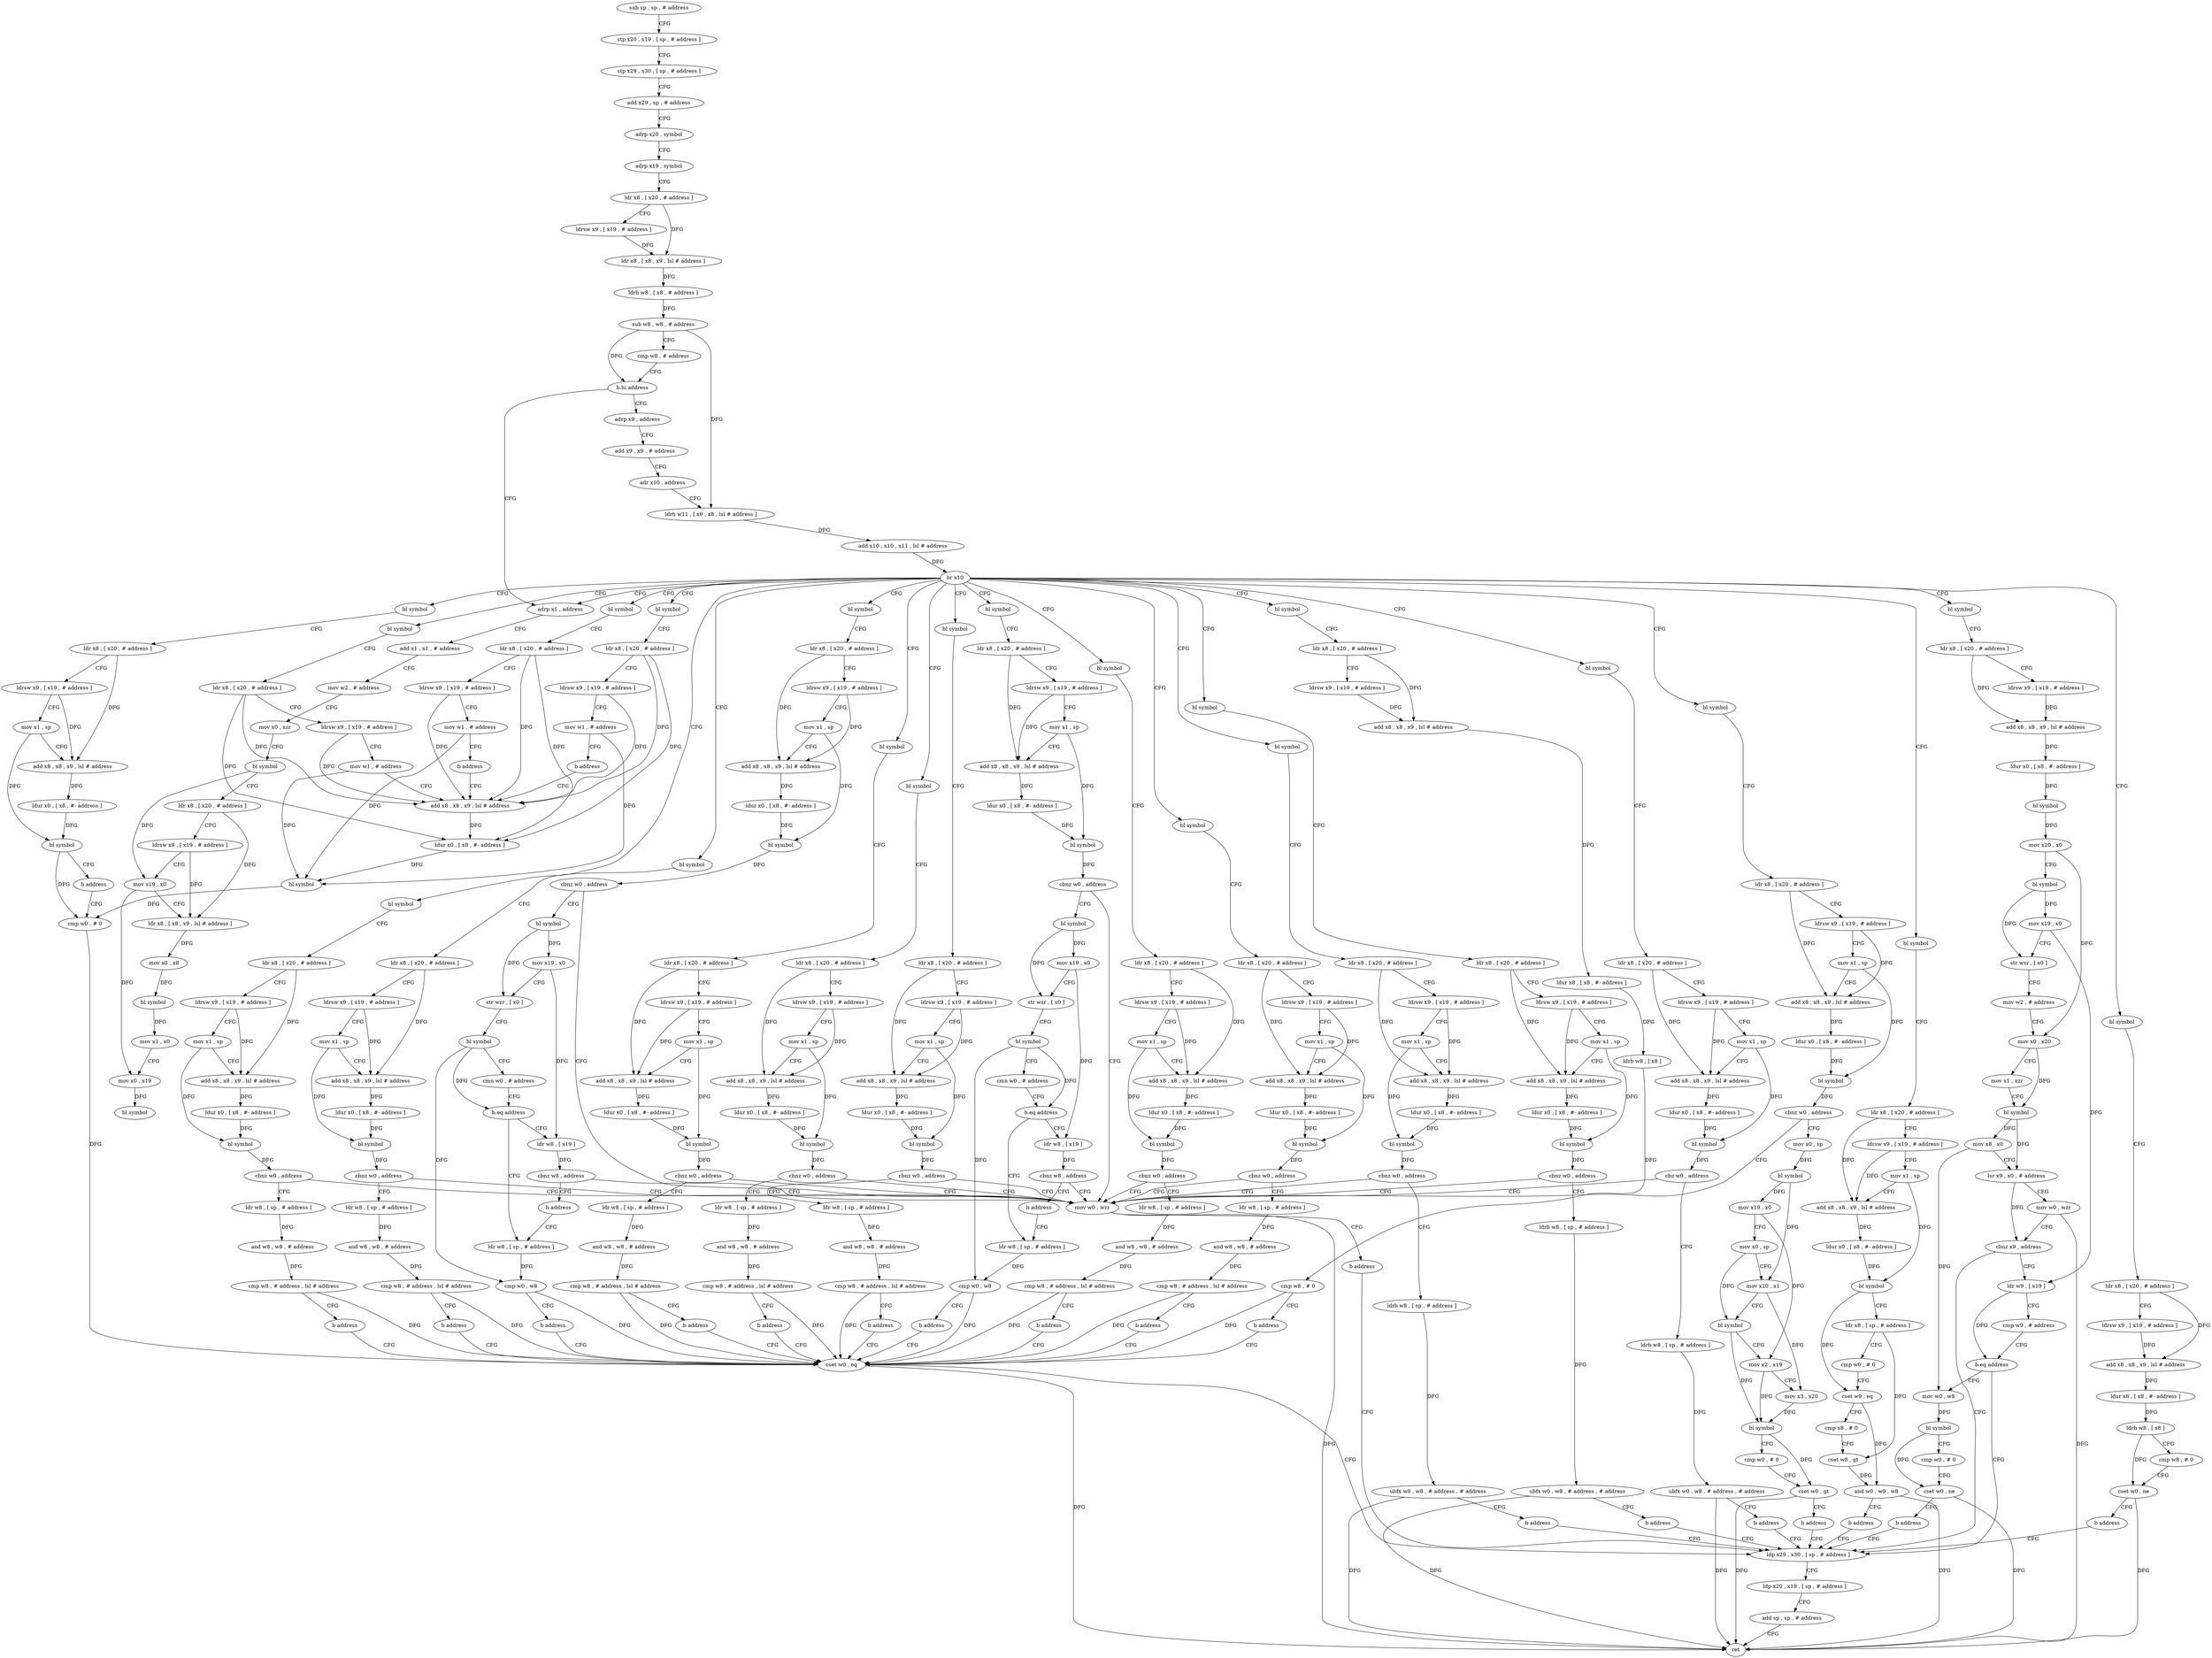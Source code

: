 digraph "func" {
"4202080" [label = "sub sp , sp , # address" ]
"4202084" [label = "stp x20 , x19 , [ sp , # address ]" ]
"4202088" [label = "stp x29 , x30 , [ sp , # address ]" ]
"4202092" [label = "add x29 , sp , # address" ]
"4202096" [label = "adrp x20 , symbol" ]
"4202100" [label = "adrp x19 , symbol" ]
"4202104" [label = "ldr x8 , [ x20 , # address ]" ]
"4202108" [label = "ldrsw x9 , [ x19 , # address ]" ]
"4202112" [label = "ldr x8 , [ x8 , x9 , lsl # address ]" ]
"4202116" [label = "ldrb w8 , [ x8 , # address ]" ]
"4202120" [label = "sub w8 , w8 , # address" ]
"4202124" [label = "cmp w8 , # address" ]
"4202128" [label = "b.hi address" ]
"4203224" [label = "adrp x1 , address" ]
"4202132" [label = "adrp x9 , address" ]
"4203228" [label = "add x1 , x1 , # address" ]
"4203232" [label = "mov w2 , # address" ]
"4203236" [label = "mov x0 , xzr" ]
"4203240" [label = "bl symbol" ]
"4203244" [label = "ldr x8 , [ x20 , # address ]" ]
"4203248" [label = "ldrsw x9 , [ x19 , # address ]" ]
"4203252" [label = "mov x19 , x0" ]
"4203256" [label = "ldr x8 , [ x8 , x9 , lsl # address ]" ]
"4203260" [label = "mov x0 , x8" ]
"4203264" [label = "bl symbol" ]
"4203268" [label = "mov x1 , x0" ]
"4203272" [label = "mov x0 , x19" ]
"4203276" [label = "bl symbol" ]
"4202136" [label = "add x9 , x9 , # address" ]
"4202140" [label = "adr x10 , address" ]
"4202144" [label = "ldrh w11 , [ x9 , x8 , lsl # address ]" ]
"4202148" [label = "add x10 , x10 , x11 , lsl # address" ]
"4202152" [label = "br x10" ]
"4202156" [label = "bl symbol" ]
"4202204" [label = "bl symbol" ]
"4202236" [label = "bl symbol" ]
"4202280" [label = "bl symbol" ]
"4202324" [label = "bl symbol" ]
"4202392" [label = "bl symbol" ]
"4202472" [label = "bl symbol" ]
"4202540" [label = "bl symbol" ]
"4202588" [label = "bl symbol" ]
"4202636" [label = "bl symbol" ]
"4202684" [label = "bl symbol" ]
"4202732" [label = "bl symbol" ]
"4202780" [label = "bl symbol" ]
"4202816" [label = "bl symbol" ]
"4202836" [label = "bl symbol" ]
"4202940" [label = "bl symbol" ]
"4202960" [label = "bl symbol" ]
"4202992" [label = "bl symbol" ]
"4203040" [label = "bl symbol" ]
"4203080" [label = "bl symbol" ]
"4203136" [label = "bl symbol" ]
"4202160" [label = "ldr x8 , [ x20 , # address ]" ]
"4202164" [label = "ldrsw x9 , [ x19 , # address ]" ]
"4202168" [label = "mov x1 , sp" ]
"4202172" [label = "add x8 , x8 , x9 , lsl # address" ]
"4202176" [label = "ldur x0 , [ x8 , #- address ]" ]
"4202180" [label = "bl symbol" ]
"4202184" [label = "cbnz w0 , address" ]
"4203072" [label = "mov w0 , wzr" ]
"4202188" [label = "ldr w8 , [ sp , # address ]" ]
"4202208" [label = "ldr x8 , [ x20 , # address ]" ]
"4202212" [label = "ldrsw x9 , [ x19 , # address ]" ]
"4202216" [label = "mov x1 , sp" ]
"4202220" [label = "add x8 , x8 , x9 , lsl # address" ]
"4202224" [label = "ldur x0 , [ x8 , #- address ]" ]
"4202228" [label = "bl symbol" ]
"4202232" [label = "b address" ]
"4203164" [label = "cmp w0 , # 0" ]
"4202240" [label = "ldr x8 , [ x20 , # address ]" ]
"4202244" [label = "ldrsw x9 , [ x19 , # address ]" ]
"4202248" [label = "mov x1 , sp" ]
"4202252" [label = "add x8 , x8 , x9 , lsl # address" ]
"4202256" [label = "ldur x0 , [ x8 , #- address ]" ]
"4202260" [label = "bl symbol" ]
"4202264" [label = "cbnz w0 , address" ]
"4202268" [label = "ldrb w8 , [ sp , # address ]" ]
"4202284" [label = "ldr x8 , [ x20 , # address ]" ]
"4202288" [label = "ldrsw x9 , [ x19 , # address ]" ]
"4202292" [label = "mov x1 , sp" ]
"4202296" [label = "add x8 , x8 , x9 , lsl # address" ]
"4202300" [label = "ldur x0 , [ x8 , #- address ]" ]
"4202304" [label = "bl symbol" ]
"4202308" [label = "cbnz w0 , address" ]
"4202312" [label = "ldrb w8 , [ sp , # address ]" ]
"4202328" [label = "ldr x8 , [ x20 , # address ]" ]
"4202332" [label = "ldrsw x9 , [ x19 , # address ]" ]
"4202336" [label = "mov x1 , sp" ]
"4202340" [label = "add x8 , x8 , x9 , lsl # address" ]
"4202344" [label = "ldur x0 , [ x8 , #- address ]" ]
"4202348" [label = "bl symbol" ]
"4202352" [label = "cbnz w0 , address" ]
"4202356" [label = "bl symbol" ]
"4202396" [label = "ldr x8 , [ x20 , # address ]" ]
"4202400" [label = "ldrsw x9 , [ x19 , # address ]" ]
"4202404" [label = "mov x1 , sp" ]
"4202408" [label = "add x8 , x8 , x9 , lsl # address" ]
"4202412" [label = "ldur x0 , [ x8 , #- address ]" ]
"4202416" [label = "bl symbol" ]
"4202420" [label = "cbnz w0 , address" ]
"4202424" [label = "mov x0 , sp" ]
"4202476" [label = "ldr x8 , [ x20 , # address ]" ]
"4202480" [label = "ldrsw x9 , [ x19 , # address ]" ]
"4202484" [label = "mov x1 , sp" ]
"4202488" [label = "add x8 , x8 , x9 , lsl # address" ]
"4202492" [label = "ldur x0 , [ x8 , #- address ]" ]
"4202496" [label = "bl symbol" ]
"4202500" [label = "cbnz w0 , address" ]
"4202504" [label = "bl symbol" ]
"4202544" [label = "ldr x8 , [ x20 , # address ]" ]
"4202548" [label = "ldrsw x9 , [ x19 , # address ]" ]
"4202552" [label = "mov x1 , sp" ]
"4202556" [label = "add x8 , x8 , x9 , lsl # address" ]
"4202560" [label = "ldur x0 , [ x8 , #- address ]" ]
"4202564" [label = "bl symbol" ]
"4202568" [label = "cbnz w0 , address" ]
"4202572" [label = "ldr w8 , [ sp , # address ]" ]
"4202592" [label = "ldr x8 , [ x20 , # address ]" ]
"4202596" [label = "ldrsw x9 , [ x19 , # address ]" ]
"4202600" [label = "mov x1 , sp" ]
"4202604" [label = "add x8 , x8 , x9 , lsl # address" ]
"4202608" [label = "ldur x0 , [ x8 , #- address ]" ]
"4202612" [label = "bl symbol" ]
"4202616" [label = "cbnz w0 , address" ]
"4202620" [label = "ldr w8 , [ sp , # address ]" ]
"4202640" [label = "ldr x8 , [ x20 , # address ]" ]
"4202644" [label = "ldrsw x9 , [ x19 , # address ]" ]
"4202648" [label = "mov x1 , sp" ]
"4202652" [label = "add x8 , x8 , x9 , lsl # address" ]
"4202656" [label = "ldur x0 , [ x8 , #- address ]" ]
"4202660" [label = "bl symbol" ]
"4202664" [label = "cbnz w0 , address" ]
"4202668" [label = "ldr w8 , [ sp , # address ]" ]
"4202688" [label = "ldr x8 , [ x20 , # address ]" ]
"4202692" [label = "ldrsw x9 , [ x19 , # address ]" ]
"4202696" [label = "mov x1 , sp" ]
"4202700" [label = "add x8 , x8 , x9 , lsl # address" ]
"4202704" [label = "ldur x0 , [ x8 , #- address ]" ]
"4202708" [label = "bl symbol" ]
"4202712" [label = "cbnz w0 , address" ]
"4202716" [label = "ldr w8 , [ sp , # address ]" ]
"4202736" [label = "ldr x8 , [ x20 , # address ]" ]
"4202740" [label = "ldrsw x9 , [ x19 , # address ]" ]
"4202744" [label = "mov x1 , sp" ]
"4202748" [label = "add x8 , x8 , x9 , lsl # address" ]
"4202752" [label = "ldur x0 , [ x8 , #- address ]" ]
"4202756" [label = "bl symbol" ]
"4202760" [label = "cbnz w0 , address" ]
"4202764" [label = "ldr w8 , [ sp , # address ]" ]
"4202784" [label = "ldr x8 , [ x20 , # address ]" ]
"4202788" [label = "ldrsw x9 , [ x19 , # address ]" ]
"4202792" [label = "add x8 , x8 , x9 , lsl # address" ]
"4202796" [label = "ldur x8 , [ x8 , #- address ]" ]
"4202800" [label = "ldrb w8 , [ x8 ]" ]
"4202804" [label = "cmp w8 , # 0" ]
"4202808" [label = "cset w0 , ne" ]
"4202812" [label = "b address" ]
"4203172" [label = "ldp x29 , x30 , [ sp , # address ]" ]
"4202820" [label = "ldr x8 , [ x20 , # address ]" ]
"4202824" [label = "ldrsw x9 , [ x19 , # address ]" ]
"4202828" [label = "mov w1 , # address" ]
"4202832" [label = "b address" ]
"4203152" [label = "add x8 , x8 , x9 , lsl # address" ]
"4202840" [label = "ldr x8 , [ x20 , # address ]" ]
"4202844" [label = "ldrsw x9 , [ x19 , # address ]" ]
"4202848" [label = "add x8 , x8 , x9 , lsl # address" ]
"4202852" [label = "ldur x0 , [ x8 , #- address ]" ]
"4202856" [label = "bl symbol" ]
"4202860" [label = "mov x20 , x0" ]
"4202864" [label = "bl symbol" ]
"4202868" [label = "mov x19 , x0" ]
"4202872" [label = "str wzr , [ x0 ]" ]
"4202876" [label = "mov w2 , # address" ]
"4202880" [label = "mov x0 , x20" ]
"4202884" [label = "mov x1 , xzr" ]
"4202888" [label = "bl symbol" ]
"4202892" [label = "mov x8 , x0" ]
"4202896" [label = "lsr x9 , x0 , # address" ]
"4202900" [label = "mov w0 , wzr" ]
"4202904" [label = "cbnz x9 , address" ]
"4202908" [label = "ldr w9 , [ x19 ]" ]
"4202944" [label = "ldr x8 , [ x20 , # address ]" ]
"4202948" [label = "ldrsw x9 , [ x19 , # address ]" ]
"4202952" [label = "mov w1 , # address" ]
"4202956" [label = "b address" ]
"4202964" [label = "ldr x8 , [ x20 , # address ]" ]
"4202968" [label = "ldrsw x9 , [ x19 , # address ]" ]
"4202972" [label = "add x8 , x8 , x9 , lsl # address" ]
"4202976" [label = "ldur x8 , [ x8 , #- address ]" ]
"4202980" [label = "ldrb w8 , [ x8 ]" ]
"4202984" [label = "cmp w8 , # 0" ]
"4202988" [label = "b address" ]
"4203168" [label = "cset w0 , eq" ]
"4202996" [label = "ldr x8 , [ x20 , # address ]" ]
"4203000" [label = "ldrsw x9 , [ x19 , # address ]" ]
"4203004" [label = "mov x1 , sp" ]
"4203008" [label = "add x8 , x8 , x9 , lsl # address" ]
"4203012" [label = "ldur x0 , [ x8 , #- address ]" ]
"4203016" [label = "bl symbol" ]
"4203020" [label = "cbnz w0 , address" ]
"4203024" [label = "ldr w8 , [ sp , # address ]" ]
"4203044" [label = "ldr x8 , [ x20 , # address ]" ]
"4203048" [label = "ldrsw x9 , [ x19 , # address ]" ]
"4203052" [label = "mov x1 , sp" ]
"4203056" [label = "add x8 , x8 , x9 , lsl # address" ]
"4203060" [label = "ldur x0 , [ x8 , #- address ]" ]
"4203064" [label = "bl symbol" ]
"4203068" [label = "cbz w0 , address" ]
"4203188" [label = "ldrb w8 , [ sp , # address ]" ]
"4203084" [label = "ldr x8 , [ x20 , # address ]" ]
"4203088" [label = "ldrsw x9 , [ x19 , # address ]" ]
"4203092" [label = "mov x1 , sp" ]
"4203096" [label = "add x8 , x8 , x9 , lsl # address" ]
"4203100" [label = "ldur x0 , [ x8 , #- address ]" ]
"4203104" [label = "bl symbol" ]
"4203108" [label = "ldr x8 , [ sp , # address ]" ]
"4203112" [label = "cmp w0 , # 0" ]
"4203116" [label = "cset w9 , eq" ]
"4203120" [label = "cmp x8 , # 0" ]
"4203124" [label = "cset w8 , gt" ]
"4203128" [label = "and w0 , w9 , w8" ]
"4203132" [label = "b address" ]
"4203140" [label = "ldr x8 , [ x20 , # address ]" ]
"4203144" [label = "ldrsw x9 , [ x19 , # address ]" ]
"4203148" [label = "mov w1 , # address" ]
"4203076" [label = "b address" ]
"4202192" [label = "and w8 , w8 , # address" ]
"4202196" [label = "cmp w8 , # address , lsl # address" ]
"4202200" [label = "b address" ]
"4202272" [label = "ubfx w0 , w8 , # address , # address" ]
"4202276" [label = "b address" ]
"4202316" [label = "ubfx w0 , w8 , # address , # address" ]
"4202320" [label = "b address" ]
"4202360" [label = "mov x19 , x0" ]
"4202364" [label = "str wzr , [ x0 ]" ]
"4202368" [label = "bl symbol" ]
"4202372" [label = "cmn w0 , # address" ]
"4202376" [label = "b.eq address" ]
"4203200" [label = "ldr w8 , [ x19 ]" ]
"4202380" [label = "ldr w8 , [ sp , # address ]" ]
"4202428" [label = "bl symbol" ]
"4202432" [label = "mov x19 , x0" ]
"4202436" [label = "mov x0 , sp" ]
"4202440" [label = "mov x20 , x1" ]
"4202444" [label = "bl symbol" ]
"4202448" [label = "mov x2 , x19" ]
"4202452" [label = "mov x3 , x20" ]
"4202456" [label = "bl symbol" ]
"4202460" [label = "cmp w0 , # 0" ]
"4202464" [label = "cset w0 , gt" ]
"4202468" [label = "b address" ]
"4202508" [label = "mov x19 , x0" ]
"4202512" [label = "str wzr , [ x0 ]" ]
"4202516" [label = "bl symbol" ]
"4202520" [label = "cmn w0 , # address" ]
"4202524" [label = "b.eq address" ]
"4203212" [label = "ldr w8 , [ x19 ]" ]
"4202528" [label = "ldr w8 , [ sp , # address ]" ]
"4202576" [label = "and w8 , w8 , # address" ]
"4202580" [label = "cmp w8 , # address , lsl # address" ]
"4202584" [label = "b address" ]
"4202624" [label = "and w8 , w8 , # address" ]
"4202628" [label = "cmp w8 , # address , lsl # address" ]
"4202632" [label = "b address" ]
"4202672" [label = "and w8 , w8 , # address" ]
"4202676" [label = "cmp w8 , # address , lsl # address" ]
"4202680" [label = "b address" ]
"4202720" [label = "and w8 , w8 , # address" ]
"4202724" [label = "cmp w8 , # address , lsl # address" ]
"4202728" [label = "b address" ]
"4202768" [label = "and w8 , w8 , # address" ]
"4202772" [label = "cmp w8 , # address , lsl # address" ]
"4202776" [label = "b address" ]
"4203176" [label = "ldp x20 , x19 , [ sp , # address ]" ]
"4203180" [label = "add sp , sp , # address" ]
"4203184" [label = "ret" ]
"4203156" [label = "ldur x0 , [ x8 , #- address ]" ]
"4203160" [label = "bl symbol" ]
"4202912" [label = "cmp w9 , # address" ]
"4202916" [label = "b.eq address" ]
"4202920" [label = "mov w0 , w8" ]
"4203028" [label = "and w8 , w8 , # address" ]
"4203032" [label = "cmp w8 , # address , lsl # address" ]
"4203036" [label = "b address" ]
"4203192" [label = "ubfx w0 , w8 , # address , # address" ]
"4203196" [label = "b address" ]
"4203204" [label = "cbnz w8 , address" ]
"4203208" [label = "b address" ]
"4202384" [label = "cmp w0 , w8" ]
"4202388" [label = "b address" ]
"4203216" [label = "cbnz w8 , address" ]
"4203220" [label = "b address" ]
"4202532" [label = "cmp w0 , w8" ]
"4202536" [label = "b address" ]
"4202924" [label = "bl symbol" ]
"4202928" [label = "cmp w0 , # 0" ]
"4202932" [label = "cset w0 , ne" ]
"4202936" [label = "b address" ]
"4202080" -> "4202084" [ label = "CFG" ]
"4202084" -> "4202088" [ label = "CFG" ]
"4202088" -> "4202092" [ label = "CFG" ]
"4202092" -> "4202096" [ label = "CFG" ]
"4202096" -> "4202100" [ label = "CFG" ]
"4202100" -> "4202104" [ label = "CFG" ]
"4202104" -> "4202108" [ label = "CFG" ]
"4202104" -> "4202112" [ label = "DFG" ]
"4202108" -> "4202112" [ label = "DFG" ]
"4202112" -> "4202116" [ label = "DFG" ]
"4202116" -> "4202120" [ label = "DFG" ]
"4202120" -> "4202124" [ label = "CFG" ]
"4202120" -> "4202128" [ label = "DFG" ]
"4202120" -> "4202144" [ label = "DFG" ]
"4202124" -> "4202128" [ label = "CFG" ]
"4202128" -> "4203224" [ label = "CFG" ]
"4202128" -> "4202132" [ label = "CFG" ]
"4203224" -> "4203228" [ label = "CFG" ]
"4202132" -> "4202136" [ label = "CFG" ]
"4203228" -> "4203232" [ label = "CFG" ]
"4203232" -> "4203236" [ label = "CFG" ]
"4203236" -> "4203240" [ label = "CFG" ]
"4203240" -> "4203244" [ label = "CFG" ]
"4203240" -> "4203252" [ label = "DFG" ]
"4203244" -> "4203248" [ label = "CFG" ]
"4203244" -> "4203256" [ label = "DFG" ]
"4203248" -> "4203252" [ label = "CFG" ]
"4203248" -> "4203256" [ label = "DFG" ]
"4203252" -> "4203256" [ label = "CFG" ]
"4203252" -> "4203272" [ label = "DFG" ]
"4203256" -> "4203260" [ label = "DFG" ]
"4203260" -> "4203264" [ label = "DFG" ]
"4203264" -> "4203268" [ label = "DFG" ]
"4203268" -> "4203272" [ label = "CFG" ]
"4203272" -> "4203276" [ label = "DFG" ]
"4202136" -> "4202140" [ label = "CFG" ]
"4202140" -> "4202144" [ label = "CFG" ]
"4202144" -> "4202148" [ label = "DFG" ]
"4202148" -> "4202152" [ label = "DFG" ]
"4202152" -> "4202156" [ label = "CFG" ]
"4202152" -> "4202204" [ label = "CFG" ]
"4202152" -> "4202236" [ label = "CFG" ]
"4202152" -> "4202280" [ label = "CFG" ]
"4202152" -> "4202324" [ label = "CFG" ]
"4202152" -> "4202392" [ label = "CFG" ]
"4202152" -> "4202472" [ label = "CFG" ]
"4202152" -> "4202540" [ label = "CFG" ]
"4202152" -> "4202588" [ label = "CFG" ]
"4202152" -> "4202636" [ label = "CFG" ]
"4202152" -> "4202684" [ label = "CFG" ]
"4202152" -> "4202732" [ label = "CFG" ]
"4202152" -> "4202780" [ label = "CFG" ]
"4202152" -> "4202816" [ label = "CFG" ]
"4202152" -> "4202836" [ label = "CFG" ]
"4202152" -> "4202940" [ label = "CFG" ]
"4202152" -> "4202960" [ label = "CFG" ]
"4202152" -> "4202992" [ label = "CFG" ]
"4202152" -> "4203040" [ label = "CFG" ]
"4202152" -> "4203080" [ label = "CFG" ]
"4202152" -> "4203136" [ label = "CFG" ]
"4202152" -> "4203224" [ label = "CFG" ]
"4202156" -> "4202160" [ label = "CFG" ]
"4202204" -> "4202208" [ label = "CFG" ]
"4202236" -> "4202240" [ label = "CFG" ]
"4202280" -> "4202284" [ label = "CFG" ]
"4202324" -> "4202328" [ label = "CFG" ]
"4202392" -> "4202396" [ label = "CFG" ]
"4202472" -> "4202476" [ label = "CFG" ]
"4202540" -> "4202544" [ label = "CFG" ]
"4202588" -> "4202592" [ label = "CFG" ]
"4202636" -> "4202640" [ label = "CFG" ]
"4202684" -> "4202688" [ label = "CFG" ]
"4202732" -> "4202736" [ label = "CFG" ]
"4202780" -> "4202784" [ label = "CFG" ]
"4202816" -> "4202820" [ label = "CFG" ]
"4202836" -> "4202840" [ label = "CFG" ]
"4202940" -> "4202944" [ label = "CFG" ]
"4202960" -> "4202964" [ label = "CFG" ]
"4202992" -> "4202996" [ label = "CFG" ]
"4203040" -> "4203044" [ label = "CFG" ]
"4203080" -> "4203084" [ label = "CFG" ]
"4203136" -> "4203140" [ label = "CFG" ]
"4202160" -> "4202164" [ label = "CFG" ]
"4202160" -> "4202172" [ label = "DFG" ]
"4202164" -> "4202168" [ label = "CFG" ]
"4202164" -> "4202172" [ label = "DFG" ]
"4202168" -> "4202172" [ label = "CFG" ]
"4202168" -> "4202180" [ label = "DFG" ]
"4202172" -> "4202176" [ label = "DFG" ]
"4202176" -> "4202180" [ label = "DFG" ]
"4202180" -> "4202184" [ label = "DFG" ]
"4202184" -> "4203072" [ label = "CFG" ]
"4202184" -> "4202188" [ label = "CFG" ]
"4203072" -> "4203076" [ label = "CFG" ]
"4203072" -> "4203184" [ label = "DFG" ]
"4202188" -> "4202192" [ label = "DFG" ]
"4202208" -> "4202212" [ label = "CFG" ]
"4202208" -> "4202220" [ label = "DFG" ]
"4202212" -> "4202216" [ label = "CFG" ]
"4202212" -> "4202220" [ label = "DFG" ]
"4202216" -> "4202220" [ label = "CFG" ]
"4202216" -> "4202228" [ label = "DFG" ]
"4202220" -> "4202224" [ label = "DFG" ]
"4202224" -> "4202228" [ label = "DFG" ]
"4202228" -> "4202232" [ label = "CFG" ]
"4202228" -> "4203164" [ label = "DFG" ]
"4202232" -> "4203164" [ label = "CFG" ]
"4203164" -> "4203168" [ label = "DFG" ]
"4202240" -> "4202244" [ label = "CFG" ]
"4202240" -> "4202252" [ label = "DFG" ]
"4202244" -> "4202248" [ label = "CFG" ]
"4202244" -> "4202252" [ label = "DFG" ]
"4202248" -> "4202252" [ label = "CFG" ]
"4202248" -> "4202260" [ label = "DFG" ]
"4202252" -> "4202256" [ label = "DFG" ]
"4202256" -> "4202260" [ label = "DFG" ]
"4202260" -> "4202264" [ label = "DFG" ]
"4202264" -> "4203072" [ label = "CFG" ]
"4202264" -> "4202268" [ label = "CFG" ]
"4202268" -> "4202272" [ label = "DFG" ]
"4202284" -> "4202288" [ label = "CFG" ]
"4202284" -> "4202296" [ label = "DFG" ]
"4202288" -> "4202292" [ label = "CFG" ]
"4202288" -> "4202296" [ label = "DFG" ]
"4202292" -> "4202296" [ label = "CFG" ]
"4202292" -> "4202304" [ label = "DFG" ]
"4202296" -> "4202300" [ label = "DFG" ]
"4202300" -> "4202304" [ label = "DFG" ]
"4202304" -> "4202308" [ label = "DFG" ]
"4202308" -> "4203072" [ label = "CFG" ]
"4202308" -> "4202312" [ label = "CFG" ]
"4202312" -> "4202316" [ label = "DFG" ]
"4202328" -> "4202332" [ label = "CFG" ]
"4202328" -> "4202340" [ label = "DFG" ]
"4202332" -> "4202336" [ label = "CFG" ]
"4202332" -> "4202340" [ label = "DFG" ]
"4202336" -> "4202340" [ label = "CFG" ]
"4202336" -> "4202348" [ label = "DFG" ]
"4202340" -> "4202344" [ label = "DFG" ]
"4202344" -> "4202348" [ label = "DFG" ]
"4202348" -> "4202352" [ label = "DFG" ]
"4202352" -> "4203072" [ label = "CFG" ]
"4202352" -> "4202356" [ label = "CFG" ]
"4202356" -> "4202360" [ label = "DFG" ]
"4202356" -> "4202364" [ label = "DFG" ]
"4202396" -> "4202400" [ label = "CFG" ]
"4202396" -> "4202408" [ label = "DFG" ]
"4202400" -> "4202404" [ label = "CFG" ]
"4202400" -> "4202408" [ label = "DFG" ]
"4202404" -> "4202408" [ label = "CFG" ]
"4202404" -> "4202416" [ label = "DFG" ]
"4202408" -> "4202412" [ label = "DFG" ]
"4202412" -> "4202416" [ label = "DFG" ]
"4202416" -> "4202420" [ label = "DFG" ]
"4202420" -> "4203072" [ label = "CFG" ]
"4202420" -> "4202424" [ label = "CFG" ]
"4202424" -> "4202428" [ label = "DFG" ]
"4202476" -> "4202480" [ label = "CFG" ]
"4202476" -> "4202488" [ label = "DFG" ]
"4202480" -> "4202484" [ label = "CFG" ]
"4202480" -> "4202488" [ label = "DFG" ]
"4202484" -> "4202488" [ label = "CFG" ]
"4202484" -> "4202496" [ label = "DFG" ]
"4202488" -> "4202492" [ label = "DFG" ]
"4202492" -> "4202496" [ label = "DFG" ]
"4202496" -> "4202500" [ label = "DFG" ]
"4202500" -> "4203072" [ label = "CFG" ]
"4202500" -> "4202504" [ label = "CFG" ]
"4202504" -> "4202508" [ label = "DFG" ]
"4202504" -> "4202512" [ label = "DFG" ]
"4202544" -> "4202548" [ label = "CFG" ]
"4202544" -> "4202556" [ label = "DFG" ]
"4202548" -> "4202552" [ label = "CFG" ]
"4202548" -> "4202556" [ label = "DFG" ]
"4202552" -> "4202556" [ label = "CFG" ]
"4202552" -> "4202564" [ label = "DFG" ]
"4202556" -> "4202560" [ label = "DFG" ]
"4202560" -> "4202564" [ label = "DFG" ]
"4202564" -> "4202568" [ label = "DFG" ]
"4202568" -> "4203072" [ label = "CFG" ]
"4202568" -> "4202572" [ label = "CFG" ]
"4202572" -> "4202576" [ label = "DFG" ]
"4202592" -> "4202596" [ label = "CFG" ]
"4202592" -> "4202604" [ label = "DFG" ]
"4202596" -> "4202600" [ label = "CFG" ]
"4202596" -> "4202604" [ label = "DFG" ]
"4202600" -> "4202604" [ label = "CFG" ]
"4202600" -> "4202612" [ label = "DFG" ]
"4202604" -> "4202608" [ label = "DFG" ]
"4202608" -> "4202612" [ label = "DFG" ]
"4202612" -> "4202616" [ label = "DFG" ]
"4202616" -> "4203072" [ label = "CFG" ]
"4202616" -> "4202620" [ label = "CFG" ]
"4202620" -> "4202624" [ label = "DFG" ]
"4202640" -> "4202644" [ label = "CFG" ]
"4202640" -> "4202652" [ label = "DFG" ]
"4202644" -> "4202648" [ label = "CFG" ]
"4202644" -> "4202652" [ label = "DFG" ]
"4202648" -> "4202652" [ label = "CFG" ]
"4202648" -> "4202660" [ label = "DFG" ]
"4202652" -> "4202656" [ label = "DFG" ]
"4202656" -> "4202660" [ label = "DFG" ]
"4202660" -> "4202664" [ label = "DFG" ]
"4202664" -> "4203072" [ label = "CFG" ]
"4202664" -> "4202668" [ label = "CFG" ]
"4202668" -> "4202672" [ label = "DFG" ]
"4202688" -> "4202692" [ label = "CFG" ]
"4202688" -> "4202700" [ label = "DFG" ]
"4202692" -> "4202696" [ label = "CFG" ]
"4202692" -> "4202700" [ label = "DFG" ]
"4202696" -> "4202700" [ label = "CFG" ]
"4202696" -> "4202708" [ label = "DFG" ]
"4202700" -> "4202704" [ label = "DFG" ]
"4202704" -> "4202708" [ label = "DFG" ]
"4202708" -> "4202712" [ label = "DFG" ]
"4202712" -> "4203072" [ label = "CFG" ]
"4202712" -> "4202716" [ label = "CFG" ]
"4202716" -> "4202720" [ label = "DFG" ]
"4202736" -> "4202740" [ label = "CFG" ]
"4202736" -> "4202748" [ label = "DFG" ]
"4202740" -> "4202744" [ label = "CFG" ]
"4202740" -> "4202748" [ label = "DFG" ]
"4202744" -> "4202748" [ label = "CFG" ]
"4202744" -> "4202756" [ label = "DFG" ]
"4202748" -> "4202752" [ label = "DFG" ]
"4202752" -> "4202756" [ label = "DFG" ]
"4202756" -> "4202760" [ label = "DFG" ]
"4202760" -> "4203072" [ label = "CFG" ]
"4202760" -> "4202764" [ label = "CFG" ]
"4202764" -> "4202768" [ label = "DFG" ]
"4202784" -> "4202788" [ label = "CFG" ]
"4202784" -> "4202792" [ label = "DFG" ]
"4202788" -> "4202792" [ label = "DFG" ]
"4202792" -> "4202796" [ label = "DFG" ]
"4202796" -> "4202800" [ label = "DFG" ]
"4202800" -> "4202804" [ label = "CFG" ]
"4202800" -> "4202808" [ label = "DFG" ]
"4202804" -> "4202808" [ label = "CFG" ]
"4202808" -> "4202812" [ label = "CFG" ]
"4202808" -> "4203184" [ label = "DFG" ]
"4202812" -> "4203172" [ label = "CFG" ]
"4203172" -> "4203176" [ label = "CFG" ]
"4202820" -> "4202824" [ label = "CFG" ]
"4202820" -> "4203152" [ label = "DFG" ]
"4202820" -> "4203156" [ label = "DFG" ]
"4202824" -> "4202828" [ label = "CFG" ]
"4202824" -> "4203152" [ label = "DFG" ]
"4202828" -> "4202832" [ label = "CFG" ]
"4202828" -> "4203160" [ label = "DFG" ]
"4202832" -> "4203152" [ label = "CFG" ]
"4203152" -> "4203156" [ label = "DFG" ]
"4202840" -> "4202844" [ label = "CFG" ]
"4202840" -> "4202848" [ label = "DFG" ]
"4202844" -> "4202848" [ label = "DFG" ]
"4202848" -> "4202852" [ label = "DFG" ]
"4202852" -> "4202856" [ label = "DFG" ]
"4202856" -> "4202860" [ label = "DFG" ]
"4202860" -> "4202864" [ label = "CFG" ]
"4202860" -> "4202880" [ label = "DFG" ]
"4202864" -> "4202868" [ label = "DFG" ]
"4202864" -> "4202872" [ label = "DFG" ]
"4202868" -> "4202872" [ label = "CFG" ]
"4202868" -> "4202908" [ label = "DFG" ]
"4202872" -> "4202876" [ label = "CFG" ]
"4202876" -> "4202880" [ label = "CFG" ]
"4202880" -> "4202884" [ label = "CFG" ]
"4202880" -> "4202888" [ label = "DFG" ]
"4202884" -> "4202888" [ label = "CFG" ]
"4202888" -> "4202892" [ label = "DFG" ]
"4202888" -> "4202896" [ label = "DFG" ]
"4202892" -> "4202896" [ label = "CFG" ]
"4202892" -> "4202920" [ label = "DFG" ]
"4202896" -> "4202900" [ label = "CFG" ]
"4202896" -> "4202904" [ label = "DFG" ]
"4202900" -> "4202904" [ label = "CFG" ]
"4202900" -> "4203184" [ label = "DFG" ]
"4202904" -> "4203172" [ label = "CFG" ]
"4202904" -> "4202908" [ label = "CFG" ]
"4202908" -> "4202912" [ label = "CFG" ]
"4202908" -> "4202916" [ label = "DFG" ]
"4202944" -> "4202948" [ label = "CFG" ]
"4202944" -> "4203152" [ label = "DFG" ]
"4202944" -> "4203156" [ label = "DFG" ]
"4202948" -> "4202952" [ label = "CFG" ]
"4202948" -> "4203152" [ label = "DFG" ]
"4202952" -> "4202956" [ label = "CFG" ]
"4202952" -> "4203160" [ label = "DFG" ]
"4202956" -> "4203152" [ label = "CFG" ]
"4202964" -> "4202968" [ label = "CFG" ]
"4202964" -> "4202972" [ label = "DFG" ]
"4202968" -> "4202972" [ label = "DFG" ]
"4202972" -> "4202976" [ label = "DFG" ]
"4202976" -> "4202980" [ label = "DFG" ]
"4202980" -> "4202984" [ label = "DFG" ]
"4202984" -> "4202988" [ label = "CFG" ]
"4202984" -> "4203168" [ label = "DFG" ]
"4202988" -> "4203168" [ label = "CFG" ]
"4203168" -> "4203172" [ label = "CFG" ]
"4203168" -> "4203184" [ label = "DFG" ]
"4202996" -> "4203000" [ label = "CFG" ]
"4202996" -> "4203008" [ label = "DFG" ]
"4203000" -> "4203004" [ label = "CFG" ]
"4203000" -> "4203008" [ label = "DFG" ]
"4203004" -> "4203008" [ label = "CFG" ]
"4203004" -> "4203016" [ label = "DFG" ]
"4203008" -> "4203012" [ label = "DFG" ]
"4203012" -> "4203016" [ label = "DFG" ]
"4203016" -> "4203020" [ label = "DFG" ]
"4203020" -> "4203072" [ label = "CFG" ]
"4203020" -> "4203024" [ label = "CFG" ]
"4203024" -> "4203028" [ label = "DFG" ]
"4203044" -> "4203048" [ label = "CFG" ]
"4203044" -> "4203056" [ label = "DFG" ]
"4203048" -> "4203052" [ label = "CFG" ]
"4203048" -> "4203056" [ label = "DFG" ]
"4203052" -> "4203056" [ label = "CFG" ]
"4203052" -> "4203064" [ label = "DFG" ]
"4203056" -> "4203060" [ label = "DFG" ]
"4203060" -> "4203064" [ label = "DFG" ]
"4203064" -> "4203068" [ label = "DFG" ]
"4203068" -> "4203188" [ label = "CFG" ]
"4203068" -> "4203072" [ label = "CFG" ]
"4203188" -> "4203192" [ label = "DFG" ]
"4203084" -> "4203088" [ label = "CFG" ]
"4203084" -> "4203096" [ label = "DFG" ]
"4203088" -> "4203092" [ label = "CFG" ]
"4203088" -> "4203096" [ label = "DFG" ]
"4203092" -> "4203096" [ label = "CFG" ]
"4203092" -> "4203104" [ label = "DFG" ]
"4203096" -> "4203100" [ label = "DFG" ]
"4203100" -> "4203104" [ label = "DFG" ]
"4203104" -> "4203108" [ label = "CFG" ]
"4203104" -> "4203116" [ label = "DFG" ]
"4203108" -> "4203112" [ label = "CFG" ]
"4203108" -> "4203124" [ label = "DFG" ]
"4203112" -> "4203116" [ label = "CFG" ]
"4203116" -> "4203120" [ label = "CFG" ]
"4203116" -> "4203128" [ label = "DFG" ]
"4203120" -> "4203124" [ label = "CFG" ]
"4203124" -> "4203128" [ label = "DFG" ]
"4203128" -> "4203132" [ label = "CFG" ]
"4203128" -> "4203184" [ label = "DFG" ]
"4203132" -> "4203172" [ label = "CFG" ]
"4203140" -> "4203144" [ label = "CFG" ]
"4203140" -> "4203152" [ label = "DFG" ]
"4203140" -> "4203156" [ label = "DFG" ]
"4203144" -> "4203148" [ label = "CFG" ]
"4203144" -> "4203152" [ label = "DFG" ]
"4203148" -> "4203152" [ label = "CFG" ]
"4203148" -> "4203160" [ label = "DFG" ]
"4203076" -> "4203172" [ label = "CFG" ]
"4202192" -> "4202196" [ label = "DFG" ]
"4202196" -> "4202200" [ label = "CFG" ]
"4202196" -> "4203168" [ label = "DFG" ]
"4202200" -> "4203168" [ label = "CFG" ]
"4202272" -> "4202276" [ label = "CFG" ]
"4202272" -> "4203184" [ label = "DFG" ]
"4202276" -> "4203172" [ label = "CFG" ]
"4202316" -> "4202320" [ label = "CFG" ]
"4202316" -> "4203184" [ label = "DFG" ]
"4202320" -> "4203172" [ label = "CFG" ]
"4202360" -> "4202364" [ label = "CFG" ]
"4202360" -> "4203200" [ label = "DFG" ]
"4202364" -> "4202368" [ label = "CFG" ]
"4202368" -> "4202372" [ label = "CFG" ]
"4202368" -> "4202376" [ label = "DFG" ]
"4202368" -> "4202384" [ label = "DFG" ]
"4202372" -> "4202376" [ label = "CFG" ]
"4202376" -> "4203200" [ label = "CFG" ]
"4202376" -> "4202380" [ label = "CFG" ]
"4203200" -> "4203204" [ label = "DFG" ]
"4202380" -> "4202384" [ label = "DFG" ]
"4202428" -> "4202432" [ label = "DFG" ]
"4202428" -> "4202440" [ label = "DFG" ]
"4202432" -> "4202436" [ label = "CFG" ]
"4202432" -> "4202448" [ label = "DFG" ]
"4202436" -> "4202440" [ label = "CFG" ]
"4202436" -> "4202444" [ label = "DFG" ]
"4202440" -> "4202444" [ label = "CFG" ]
"4202440" -> "4202452" [ label = "DFG" ]
"4202444" -> "4202448" [ label = "CFG" ]
"4202444" -> "4202456" [ label = "DFG" ]
"4202448" -> "4202452" [ label = "CFG" ]
"4202448" -> "4202456" [ label = "DFG" ]
"4202452" -> "4202456" [ label = "DFG" ]
"4202456" -> "4202460" [ label = "CFG" ]
"4202456" -> "4202464" [ label = "DFG" ]
"4202460" -> "4202464" [ label = "CFG" ]
"4202464" -> "4202468" [ label = "CFG" ]
"4202464" -> "4203184" [ label = "DFG" ]
"4202468" -> "4203172" [ label = "CFG" ]
"4202508" -> "4202512" [ label = "CFG" ]
"4202508" -> "4203212" [ label = "DFG" ]
"4202512" -> "4202516" [ label = "CFG" ]
"4202516" -> "4202520" [ label = "CFG" ]
"4202516" -> "4202524" [ label = "DFG" ]
"4202516" -> "4202532" [ label = "DFG" ]
"4202520" -> "4202524" [ label = "CFG" ]
"4202524" -> "4203212" [ label = "CFG" ]
"4202524" -> "4202528" [ label = "CFG" ]
"4203212" -> "4203216" [ label = "DFG" ]
"4202528" -> "4202532" [ label = "DFG" ]
"4202576" -> "4202580" [ label = "DFG" ]
"4202580" -> "4202584" [ label = "CFG" ]
"4202580" -> "4203168" [ label = "DFG" ]
"4202584" -> "4203168" [ label = "CFG" ]
"4202624" -> "4202628" [ label = "DFG" ]
"4202628" -> "4202632" [ label = "CFG" ]
"4202628" -> "4203168" [ label = "DFG" ]
"4202632" -> "4203168" [ label = "CFG" ]
"4202672" -> "4202676" [ label = "DFG" ]
"4202676" -> "4202680" [ label = "CFG" ]
"4202676" -> "4203168" [ label = "DFG" ]
"4202680" -> "4203168" [ label = "CFG" ]
"4202720" -> "4202724" [ label = "DFG" ]
"4202724" -> "4202728" [ label = "CFG" ]
"4202724" -> "4203168" [ label = "DFG" ]
"4202728" -> "4203168" [ label = "CFG" ]
"4202768" -> "4202772" [ label = "DFG" ]
"4202772" -> "4202776" [ label = "CFG" ]
"4202772" -> "4203168" [ label = "DFG" ]
"4202776" -> "4203168" [ label = "CFG" ]
"4203176" -> "4203180" [ label = "CFG" ]
"4203180" -> "4203184" [ label = "CFG" ]
"4203156" -> "4203160" [ label = "DFG" ]
"4203160" -> "4203164" [ label = "DFG" ]
"4202912" -> "4202916" [ label = "CFG" ]
"4202916" -> "4203172" [ label = "CFG" ]
"4202916" -> "4202920" [ label = "CFG" ]
"4202920" -> "4202924" [ label = "DFG" ]
"4203028" -> "4203032" [ label = "DFG" ]
"4203032" -> "4203036" [ label = "CFG" ]
"4203032" -> "4203168" [ label = "DFG" ]
"4203036" -> "4203168" [ label = "CFG" ]
"4203192" -> "4203196" [ label = "CFG" ]
"4203192" -> "4203184" [ label = "DFG" ]
"4203196" -> "4203172" [ label = "CFG" ]
"4203204" -> "4203072" [ label = "CFG" ]
"4203204" -> "4203208" [ label = "CFG" ]
"4203208" -> "4202380" [ label = "CFG" ]
"4202384" -> "4202388" [ label = "CFG" ]
"4202384" -> "4203168" [ label = "DFG" ]
"4202388" -> "4203168" [ label = "CFG" ]
"4203216" -> "4203072" [ label = "CFG" ]
"4203216" -> "4203220" [ label = "CFG" ]
"4203220" -> "4202528" [ label = "CFG" ]
"4202532" -> "4202536" [ label = "CFG" ]
"4202532" -> "4203168" [ label = "DFG" ]
"4202536" -> "4203168" [ label = "CFG" ]
"4202924" -> "4202928" [ label = "CFG" ]
"4202924" -> "4202932" [ label = "DFG" ]
"4202928" -> "4202932" [ label = "CFG" ]
"4202932" -> "4202936" [ label = "CFG" ]
"4202932" -> "4203184" [ label = "DFG" ]
"4202936" -> "4203172" [ label = "CFG" ]
}
